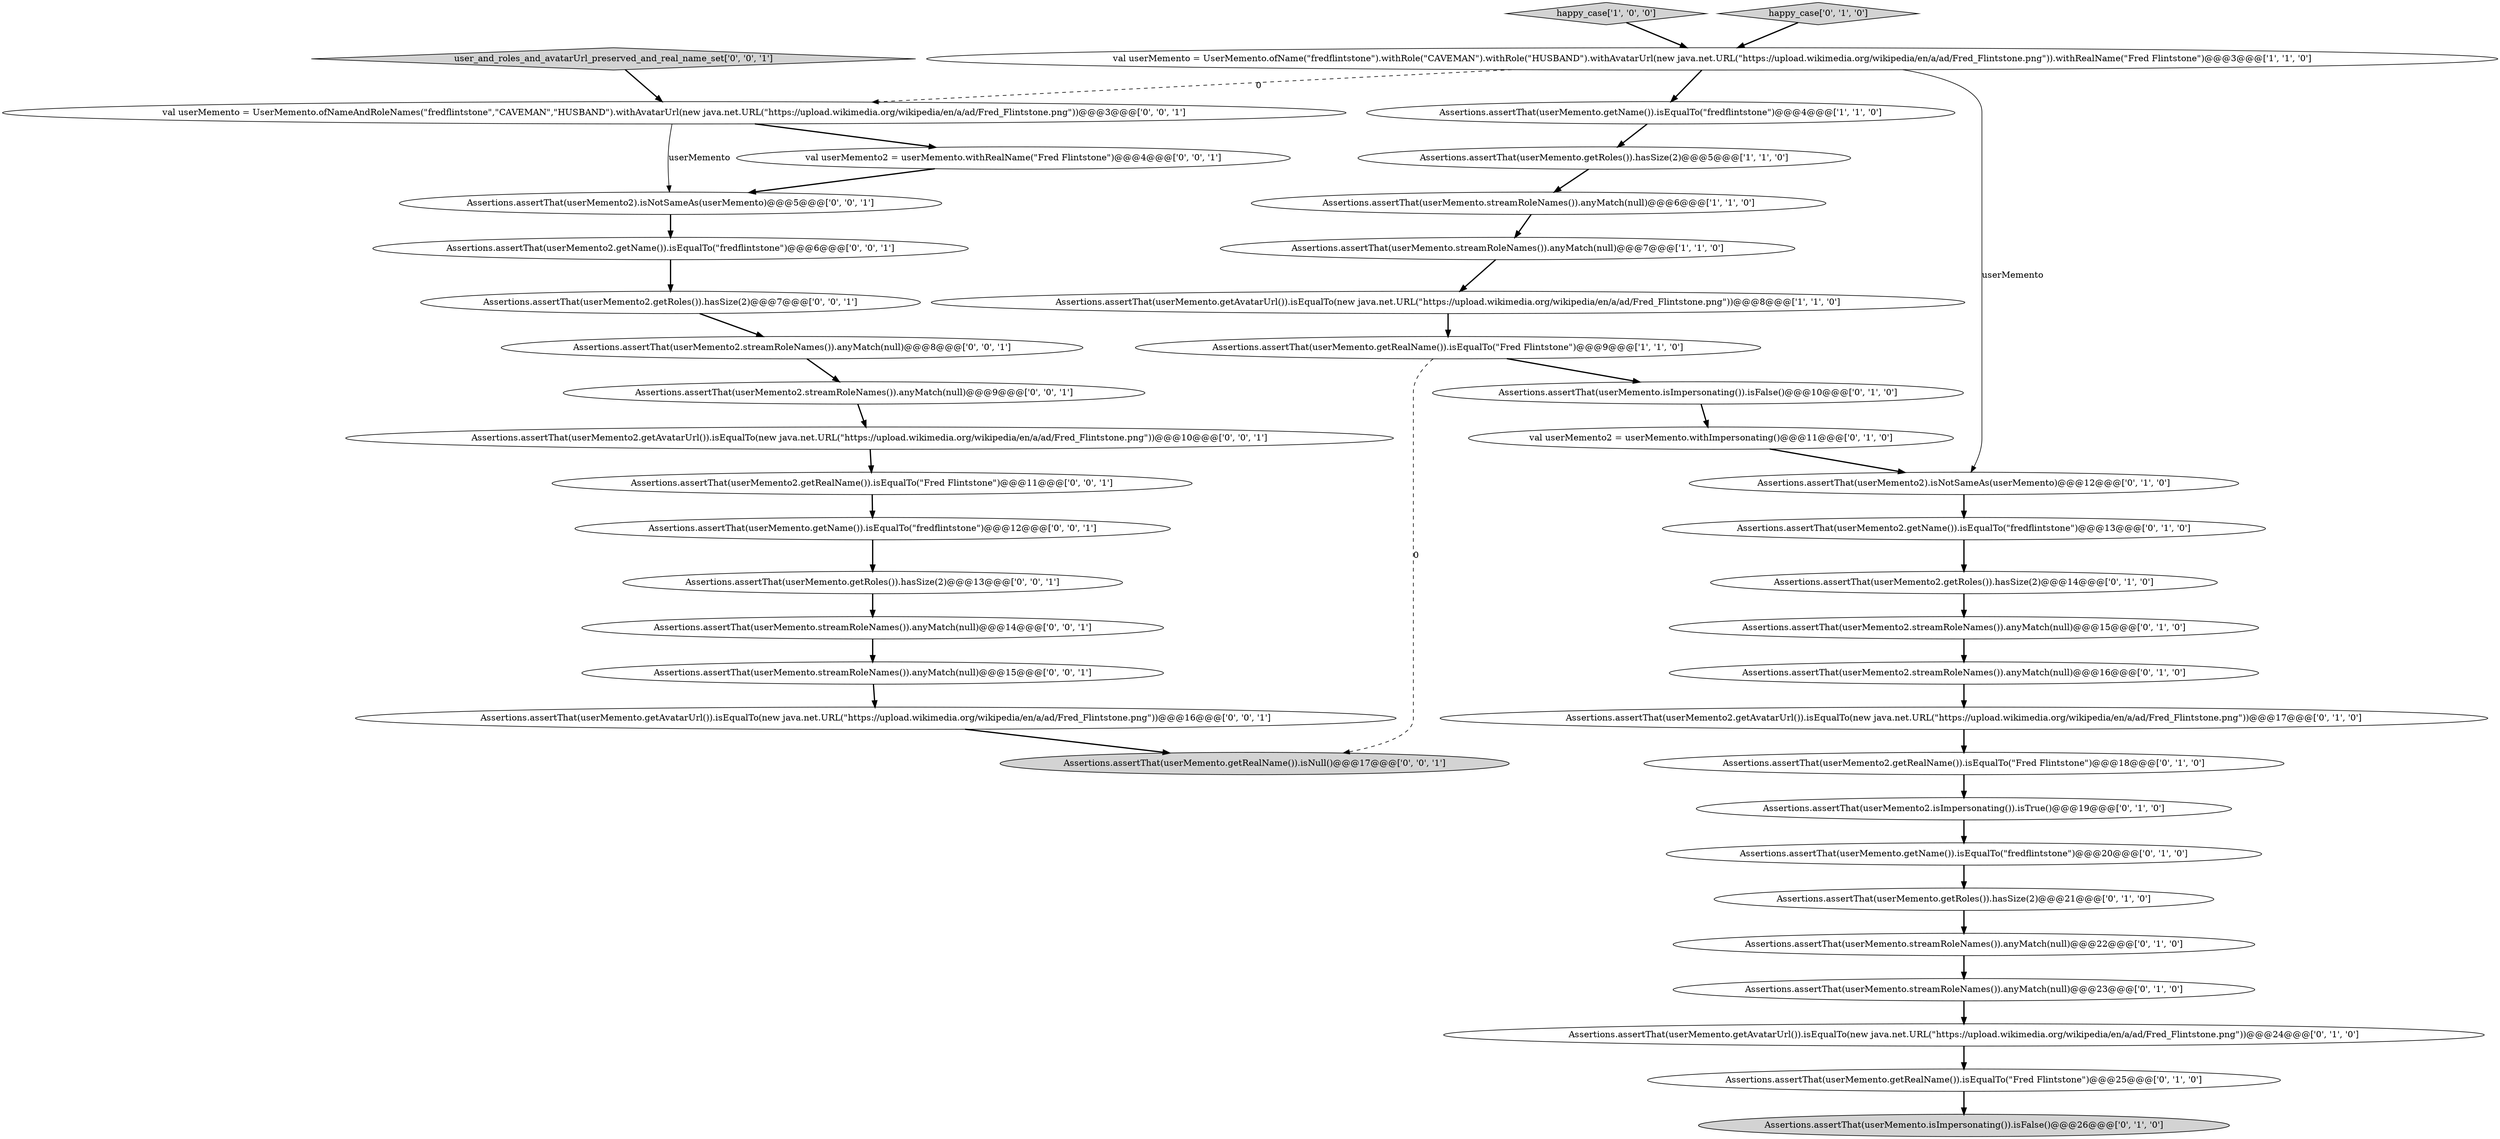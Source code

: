 digraph {
38 [style = filled, label = "Assertions.assertThat(userMemento.streamRoleNames()).anyMatch(null)@@@14@@@['0', '0', '1']", fillcolor = white, shape = ellipse image = "AAA0AAABBB3BBB"];
10 [style = filled, label = "Assertions.assertThat(userMemento2.getAvatarUrl()).isEqualTo(new java.net.URL(\"https://upload.wikimedia.org/wikipedia/en/a/ad/Fred_Flintstone.png\"))@@@17@@@['0', '1', '0']", fillcolor = white, shape = ellipse image = "AAA1AAABBB2BBB"];
7 [style = filled, label = "val userMemento = UserMemento.ofName(\"fredflintstone\").withRole(\"CAVEMAN\").withRole(\"HUSBAND\").withAvatarUrl(new java.net.URL(\"https://upload.wikimedia.org/wikipedia/en/a/ad/Fred_Flintstone.png\")).withRealName(\"Fred Flintstone\")@@@3@@@['1', '1', '0']", fillcolor = white, shape = ellipse image = "AAA0AAABBB1BBB"];
17 [style = filled, label = "Assertions.assertThat(userMemento2.streamRoleNames()).anyMatch(null)@@@16@@@['0', '1', '0']", fillcolor = white, shape = ellipse image = "AAA1AAABBB2BBB"];
18 [style = filled, label = "Assertions.assertThat(userMemento.getRoles()).hasSize(2)@@@21@@@['0', '1', '0']", fillcolor = white, shape = ellipse image = "AAA1AAABBB2BBB"];
24 [style = filled, label = "Assertions.assertThat(userMemento.getName()).isEqualTo(\"fredflintstone\")@@@20@@@['0', '1', '0']", fillcolor = white, shape = ellipse image = "AAA1AAABBB2BBB"];
2 [style = filled, label = "happy_case['1', '0', '0']", fillcolor = lightgray, shape = diamond image = "AAA0AAABBB1BBB"];
4 [style = filled, label = "Assertions.assertThat(userMemento.streamRoleNames()).anyMatch(null)@@@7@@@['1', '1', '0']", fillcolor = white, shape = ellipse image = "AAA0AAABBB1BBB"];
8 [style = filled, label = "Assertions.assertThat(userMemento2.isImpersonating()).isTrue()@@@19@@@['0', '1', '0']", fillcolor = white, shape = ellipse image = "AAA1AAABBB2BBB"];
19 [style = filled, label = "Assertions.assertThat(userMemento2.getRoles()).hasSize(2)@@@14@@@['0', '1', '0']", fillcolor = white, shape = ellipse image = "AAA1AAABBB2BBB"];
22 [style = filled, label = "Assertions.assertThat(userMemento.getAvatarUrl()).isEqualTo(new java.net.URL(\"https://upload.wikimedia.org/wikipedia/en/a/ad/Fred_Flintstone.png\"))@@@24@@@['0', '1', '0']", fillcolor = white, shape = ellipse image = "AAA1AAABBB2BBB"];
11 [style = filled, label = "Assertions.assertThat(userMemento.isImpersonating()).isFalse()@@@26@@@['0', '1', '0']", fillcolor = lightgray, shape = ellipse image = "AAA1AAABBB2BBB"];
27 [style = filled, label = "Assertions.assertThat(userMemento2.getName()).isEqualTo(\"fredflintstone\")@@@6@@@['0', '0', '1']", fillcolor = white, shape = ellipse image = "AAA0AAABBB3BBB"];
32 [style = filled, label = "Assertions.assertThat(userMemento2.streamRoleNames()).anyMatch(null)@@@8@@@['0', '0', '1']", fillcolor = white, shape = ellipse image = "AAA0AAABBB3BBB"];
34 [style = filled, label = "user_and_roles_and_avatarUrl_preserved_and_real_name_set['0', '0', '1']", fillcolor = lightgray, shape = diamond image = "AAA0AAABBB3BBB"];
9 [style = filled, label = "val userMemento2 = userMemento.withImpersonating()@@@11@@@['0', '1', '0']", fillcolor = white, shape = ellipse image = "AAA1AAABBB2BBB"];
12 [style = filled, label = "Assertions.assertThat(userMemento2.getName()).isEqualTo(\"fredflintstone\")@@@13@@@['0', '1', '0']", fillcolor = white, shape = ellipse image = "AAA1AAABBB2BBB"];
25 [style = filled, label = "Assertions.assertThat(userMemento.streamRoleNames()).anyMatch(null)@@@22@@@['0', '1', '0']", fillcolor = white, shape = ellipse image = "AAA1AAABBB2BBB"];
33 [style = filled, label = "val userMemento2 = userMemento.withRealName(\"Fred Flintstone\")@@@4@@@['0', '0', '1']", fillcolor = white, shape = ellipse image = "AAA0AAABBB3BBB"];
13 [style = filled, label = "Assertions.assertThat(userMemento.isImpersonating()).isFalse()@@@10@@@['0', '1', '0']", fillcolor = white, shape = ellipse image = "AAA1AAABBB2BBB"];
5 [style = filled, label = "Assertions.assertThat(userMemento.getRoles()).hasSize(2)@@@5@@@['1', '1', '0']", fillcolor = white, shape = ellipse image = "AAA0AAABBB1BBB"];
37 [style = filled, label = "Assertions.assertThat(userMemento2.getRoles()).hasSize(2)@@@7@@@['0', '0', '1']", fillcolor = white, shape = ellipse image = "AAA0AAABBB3BBB"];
41 [style = filled, label = "Assertions.assertThat(userMemento.getRealName()).isNull()@@@17@@@['0', '0', '1']", fillcolor = lightgray, shape = ellipse image = "AAA0AAABBB3BBB"];
29 [style = filled, label = "Assertions.assertThat(userMemento2).isNotSameAs(userMemento)@@@5@@@['0', '0', '1']", fillcolor = white, shape = ellipse image = "AAA0AAABBB3BBB"];
15 [style = filled, label = "happy_case['0', '1', '0']", fillcolor = lightgray, shape = diamond image = "AAA0AAABBB2BBB"];
6 [style = filled, label = "Assertions.assertThat(userMemento.streamRoleNames()).anyMatch(null)@@@6@@@['1', '1', '0']", fillcolor = white, shape = ellipse image = "AAA0AAABBB1BBB"];
36 [style = filled, label = "val userMemento = UserMemento.ofNameAndRoleNames(\"fredflintstone\",\"CAVEMAN\",\"HUSBAND\").withAvatarUrl(new java.net.URL(\"https://upload.wikimedia.org/wikipedia/en/a/ad/Fred_Flintstone.png\"))@@@3@@@['0', '0', '1']", fillcolor = white, shape = ellipse image = "AAA0AAABBB3BBB"];
20 [style = filled, label = "Assertions.assertThat(userMemento.streamRoleNames()).anyMatch(null)@@@23@@@['0', '1', '0']", fillcolor = white, shape = ellipse image = "AAA1AAABBB2BBB"];
31 [style = filled, label = "Assertions.assertThat(userMemento.getName()).isEqualTo(\"fredflintstone\")@@@12@@@['0', '0', '1']", fillcolor = white, shape = ellipse image = "AAA0AAABBB3BBB"];
26 [style = filled, label = "Assertions.assertThat(userMemento2.getAvatarUrl()).isEqualTo(new java.net.URL(\"https://upload.wikimedia.org/wikipedia/en/a/ad/Fred_Flintstone.png\"))@@@10@@@['0', '0', '1']", fillcolor = white, shape = ellipse image = "AAA0AAABBB3BBB"];
1 [style = filled, label = "Assertions.assertThat(userMemento.getName()).isEqualTo(\"fredflintstone\")@@@4@@@['1', '1', '0']", fillcolor = white, shape = ellipse image = "AAA0AAABBB1BBB"];
28 [style = filled, label = "Assertions.assertThat(userMemento.streamRoleNames()).anyMatch(null)@@@15@@@['0', '0', '1']", fillcolor = white, shape = ellipse image = "AAA0AAABBB3BBB"];
16 [style = filled, label = "Assertions.assertThat(userMemento2.getRealName()).isEqualTo(\"Fred Flintstone\")@@@18@@@['0', '1', '0']", fillcolor = white, shape = ellipse image = "AAA1AAABBB2BBB"];
21 [style = filled, label = "Assertions.assertThat(userMemento2).isNotSameAs(userMemento)@@@12@@@['0', '1', '0']", fillcolor = white, shape = ellipse image = "AAA1AAABBB2BBB"];
3 [style = filled, label = "Assertions.assertThat(userMemento.getAvatarUrl()).isEqualTo(new java.net.URL(\"https://upload.wikimedia.org/wikipedia/en/a/ad/Fred_Flintstone.png\"))@@@8@@@['1', '1', '0']", fillcolor = white, shape = ellipse image = "AAA0AAABBB1BBB"];
23 [style = filled, label = "Assertions.assertThat(userMemento.getRealName()).isEqualTo(\"Fred Flintstone\")@@@25@@@['0', '1', '0']", fillcolor = white, shape = ellipse image = "AAA1AAABBB2BBB"];
35 [style = filled, label = "Assertions.assertThat(userMemento.getRoles()).hasSize(2)@@@13@@@['0', '0', '1']", fillcolor = white, shape = ellipse image = "AAA0AAABBB3BBB"];
0 [style = filled, label = "Assertions.assertThat(userMemento.getRealName()).isEqualTo(\"Fred Flintstone\")@@@9@@@['1', '1', '0']", fillcolor = white, shape = ellipse image = "AAA0AAABBB1BBB"];
39 [style = filled, label = "Assertions.assertThat(userMemento.getAvatarUrl()).isEqualTo(new java.net.URL(\"https://upload.wikimedia.org/wikipedia/en/a/ad/Fred_Flintstone.png\"))@@@16@@@['0', '0', '1']", fillcolor = white, shape = ellipse image = "AAA0AAABBB3BBB"];
40 [style = filled, label = "Assertions.assertThat(userMemento2.streamRoleNames()).anyMatch(null)@@@9@@@['0', '0', '1']", fillcolor = white, shape = ellipse image = "AAA0AAABBB3BBB"];
14 [style = filled, label = "Assertions.assertThat(userMemento2.streamRoleNames()).anyMatch(null)@@@15@@@['0', '1', '0']", fillcolor = white, shape = ellipse image = "AAA1AAABBB2BBB"];
30 [style = filled, label = "Assertions.assertThat(userMemento2.getRealName()).isEqualTo(\"Fred Flintstone\")@@@11@@@['0', '0', '1']", fillcolor = white, shape = ellipse image = "AAA0AAABBB3BBB"];
10->16 [style = bold, label=""];
14->17 [style = bold, label=""];
29->27 [style = bold, label=""];
38->28 [style = bold, label=""];
6->4 [style = bold, label=""];
24->18 [style = bold, label=""];
32->40 [style = bold, label=""];
2->7 [style = bold, label=""];
25->20 [style = bold, label=""];
20->22 [style = bold, label=""];
16->8 [style = bold, label=""];
18->25 [style = bold, label=""];
34->36 [style = bold, label=""];
23->11 [style = bold, label=""];
9->21 [style = bold, label=""];
27->37 [style = bold, label=""];
37->32 [style = bold, label=""];
0->13 [style = bold, label=""];
15->7 [style = bold, label=""];
21->12 [style = bold, label=""];
40->26 [style = bold, label=""];
30->31 [style = bold, label=""];
39->41 [style = bold, label=""];
31->35 [style = bold, label=""];
0->41 [style = dashed, label="0"];
3->0 [style = bold, label=""];
35->38 [style = bold, label=""];
28->39 [style = bold, label=""];
12->19 [style = bold, label=""];
7->21 [style = solid, label="userMemento"];
36->33 [style = bold, label=""];
36->29 [style = solid, label="userMemento"];
19->14 [style = bold, label=""];
7->1 [style = bold, label=""];
13->9 [style = bold, label=""];
8->24 [style = bold, label=""];
22->23 [style = bold, label=""];
7->36 [style = dashed, label="0"];
26->30 [style = bold, label=""];
4->3 [style = bold, label=""];
33->29 [style = bold, label=""];
17->10 [style = bold, label=""];
5->6 [style = bold, label=""];
1->5 [style = bold, label=""];
}
